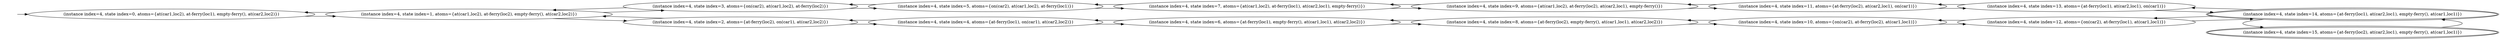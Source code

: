 digraph {
rankdir="LR"
s0[label="(instance index=4, state index=0, atoms={at(car1,loc2), at-ferry(loc1), empty-ferry(), at(car2,loc2)})"]
s1[label="(instance index=4, state index=1, atoms={at(car1,loc2), at-ferry(loc2), empty-ferry(), at(car2,loc2)})"]
s3[label="(instance index=4, state index=3, atoms={on(car2), at(car1,loc2), at-ferry(loc2)})"]
s2[label="(instance index=4, state index=2, atoms={at-ferry(loc2), on(car1), at(car2,loc2)})"]
s4[label="(instance index=4, state index=4, atoms={at-ferry(loc1), on(car1), at(car2,loc2)})"]
s5[label="(instance index=4, state index=5, atoms={on(car2), at(car1,loc2), at-ferry(loc1)})"]
s6[label="(instance index=4, state index=6, atoms={at-ferry(loc1), empty-ferry(), at(car1,loc1), at(car2,loc2)})"]
s7[label="(instance index=4, state index=7, atoms={at(car1,loc2), at-ferry(loc1), at(car2,loc1), empty-ferry()})"]
s8[label="(instance index=4, state index=8, atoms={at-ferry(loc2), empty-ferry(), at(car1,loc1), at(car2,loc2)})"]
s9[label="(instance index=4, state index=9, atoms={at(car1,loc2), at-ferry(loc2), at(car2,loc1), empty-ferry()})"]
s10[label="(instance index=4, state index=10, atoms={on(car2), at-ferry(loc2), at(car1,loc1)})"]
s11[label="(instance index=4, state index=11, atoms={at-ferry(loc2), at(car2,loc1), on(car1)})"]
s12[label="(instance index=4, state index=12, atoms={on(car2), at-ferry(loc1), at(car1,loc1)})"]
s13[label="(instance index=4, state index=13, atoms={at-ferry(loc1), at(car2,loc1), on(car1)})"]
s15[peripheries=2,label="(instance index=4, state index=15, atoms={at-ferry(loc2), at(car2,loc1), empty-ferry(), at(car1,loc1)})"]
s14[peripheries=2,label="(instance index=4, state index=14, atoms={at-ferry(loc1), at(car2,loc1), empty-ferry(), at(car1,loc1)})"]
Dangling [ label = "", style = invis ]
{ rank = same; Dangling }
Dangling -> s0
{ rank = same; s0}
{ rank = same; s1}
{ rank = same; s3,s2}
{ rank = same; s4,s5}
{ rank = same; s6,s7}
{ rank = same; s8,s9}
{ rank = same; s10,s11}
{ rank = same; s12,s13}
{ rank = same; s15,s14}
{
s0->s1
}
{
s1->s2
s1->s3
s1->s0
}
{
s3->s5
s3->s1
s2->s4
s2->s1
}
{
s4->s6
s4->s2
s5->s7
s5->s3
}
{
s6->s4
s6->s8
s7->s5
s7->s9
}
{
s8->s6
s8->s10
s9->s7
s9->s11
}
{
s10->s12
s10->s8
s11->s13
s11->s9
}
{
s12->s14
s12->s10
s13->s14
s13->s11
}
{
s15->s14
s14->s13
s14->s15
s14->s12
}
}
